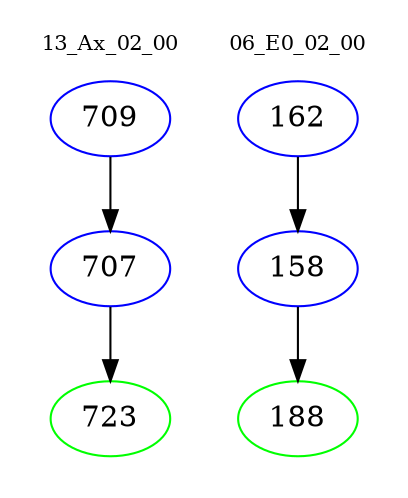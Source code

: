 digraph{
subgraph cluster_0 {
color = white
label = "13_Ax_02_00";
fontsize=10;
T0_709 [label="709", color="blue"]
T0_709 -> T0_707 [color="black"]
T0_707 [label="707", color="blue"]
T0_707 -> T0_723 [color="black"]
T0_723 [label="723", color="green"]
}
subgraph cluster_1 {
color = white
label = "06_E0_02_00";
fontsize=10;
T1_162 [label="162", color="blue"]
T1_162 -> T1_158 [color="black"]
T1_158 [label="158", color="blue"]
T1_158 -> T1_188 [color="black"]
T1_188 [label="188", color="green"]
}
}
